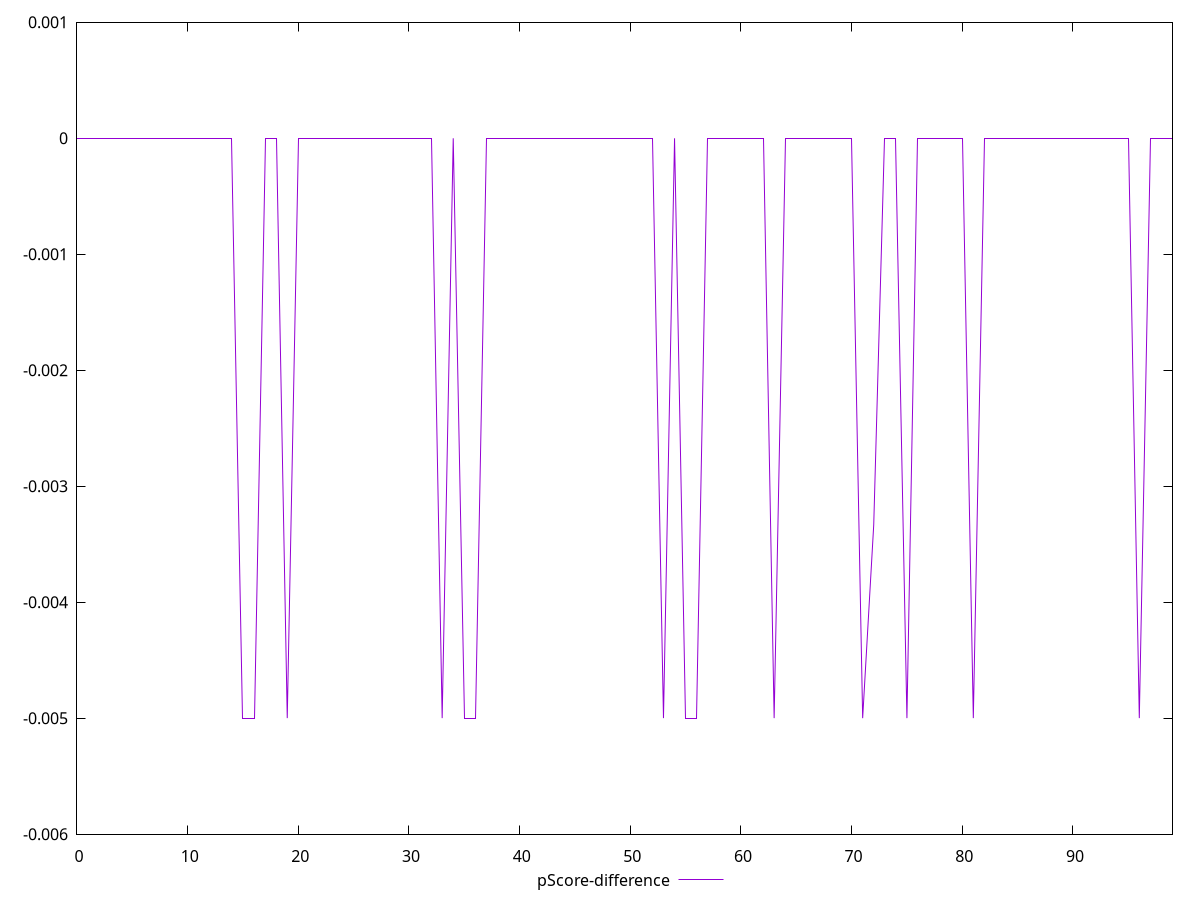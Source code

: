 reset

$pScoreDifference <<EOF
0 0
1 0
2 0
3 0
4 0
5 0
6 0
7 0
8 0
9 0
10 0
11 0
12 0
13 0
14 0
15 -0.0050000000000000044
16 -0.0050000000000000044
17 0
18 0
19 -0.0050000000000000044
20 0
21 0
22 0
23 0
24 0
25 0
26 0
27 0
28 0
29 0
30 0
31 0
32 0
33 -0.0050000000000000044
34 0
35 -0.0050000000000000044
36 -0.0050000000000000044
37 0
38 0
39 0
40 0
41 0
42 0
43 0
44 0
45 0
46 0
47 0
48 0
49 0
50 0
51 0
52 0
53 -0.0050000000000000044
54 0
55 -0.0050000000000000044
56 -0.0050000000000000044
57 0
58 0
59 0
60 0
61 0
62 0
63 -0.0050000000000000044
64 0
65 0
66 0
67 0
68 0
69 0
70 0
71 -0.0050000000000000044
72 -0.0033333333333332993
73 0
74 0
75 -0.0050000000000000044
76 0
77 0
78 0
79 0
80 0
81 -0.0050000000000000044
82 0
83 0
84 0
85 0
86 0
87 0
88 0
89 0
90 0
91 0
92 0
93 0
94 0
95 0
96 -0.0050000000000000044
97 0
98 0
99 0
EOF

set key outside below
set xrange [0:99]
set yrange [-0.0060000000000000045:0.001]
set trange [-0.0060000000000000045:0.001]
set terminal svg size 640, 500 enhanced background rgb 'white'
set output "report_00018_2021-02-10T15-25-16.877Z/unminified-javascript/samples/pages+cached+noadtech/pScore-difference/values.svg"

plot $pScoreDifference title "pScore-difference" with line

reset
